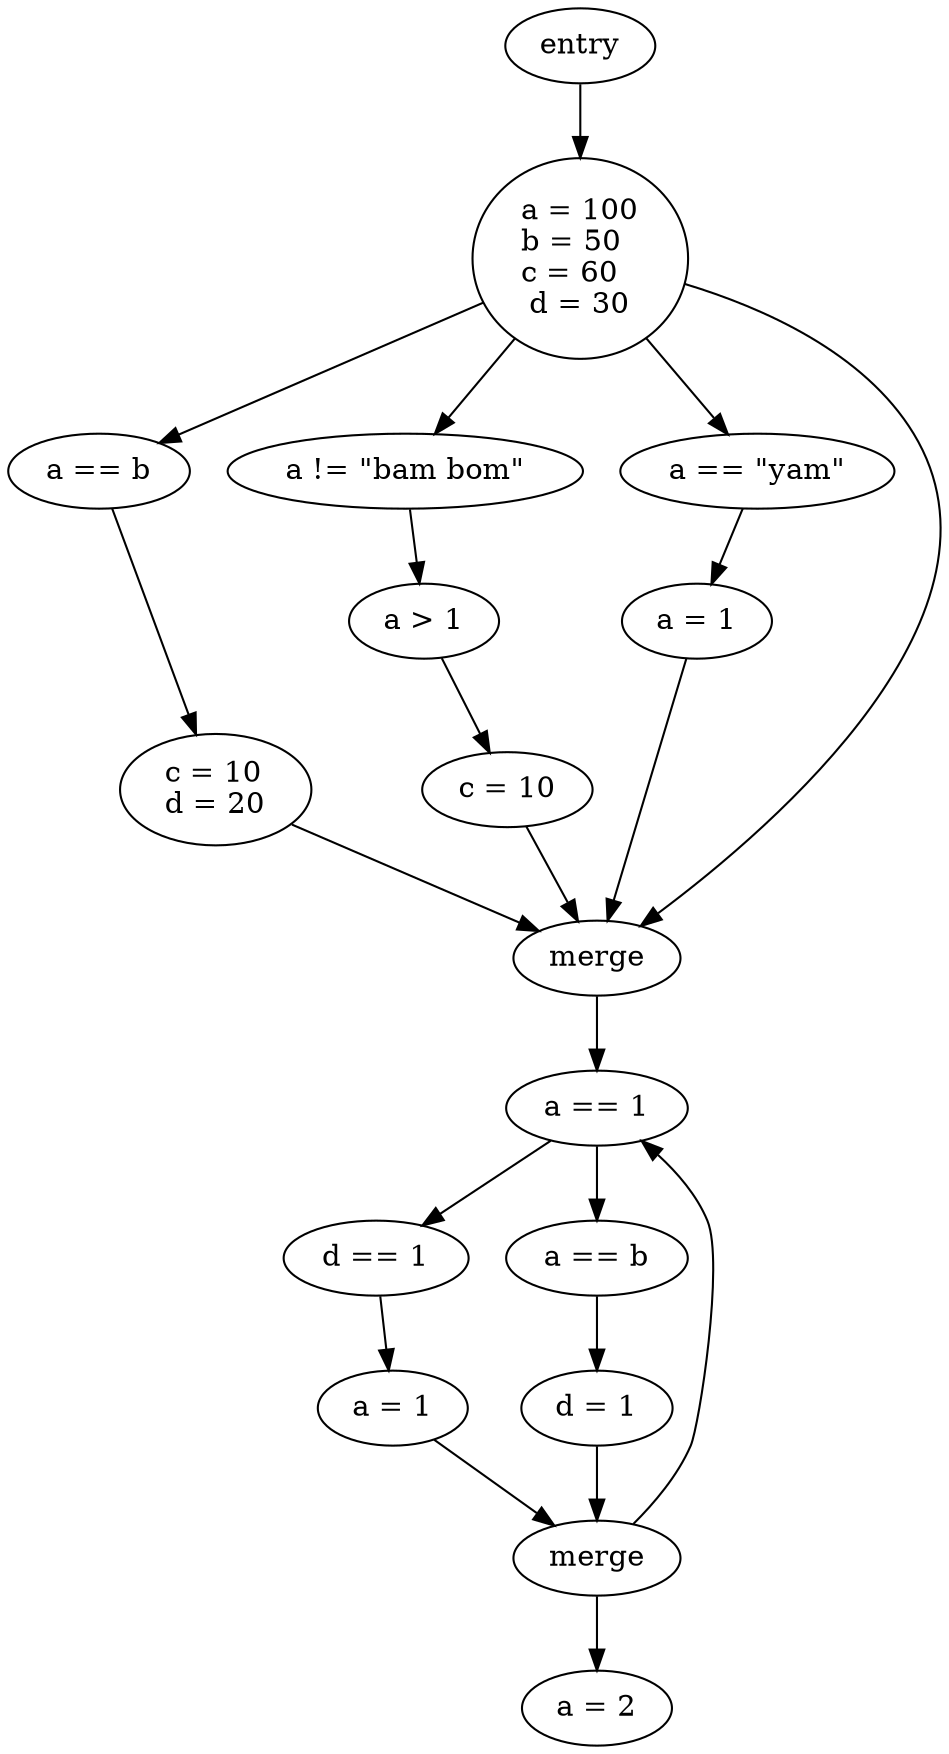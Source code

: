 digraph {
    0 [ label = "entry" ]
    1 [ label = "a = 100\lb = 50\lc = 60\ld = 30" ]
    2 [ label = "a == b" ]
    3 [ label = "c = 10\ld = 20" ]
    4 [ label = "a != \"bam bom\"" ]
    5 [ label = "a > 1" ]
    6 [ label = "c = 10" ]
    7 [ label = "a == \"yam\"" ]
    8 [ label = "a = 1" ]
    9 [ label = "merge" ]
    10 [ label = "a == 1" ]
    11 [ label = "d == 1" ]
    12 [ label = "a = 1" ]
    13 [ label = "a == b" ]
    14 [ label = "d = 1" ]
    15 [ label = "merge" ]
    16 [ label = "a = 2" ]
    0 -> 1 [ ]
    1 -> 2 [ ]
    2 -> 3 [ ]
    1 -> 4 [ ]
    4 -> 5 [ ]
    5 -> 6 [ ]
    1 -> 7 [ ]
    7 -> 8 [ ]
    3 -> 9 [ ]
    6 -> 9 [ ]
    8 -> 9 [ ]
    1 -> 9 [ ]
    9 -> 10 [ ]
    10 -> 11 [ ]
    11 -> 12 [ ]
    10 -> 13 [ ]
    13 -> 14 [ ]
    12 -> 15 [ ]
    14 -> 15 [ ]
    15 -> 10 [ ]
    15 -> 16 [ ]
}
